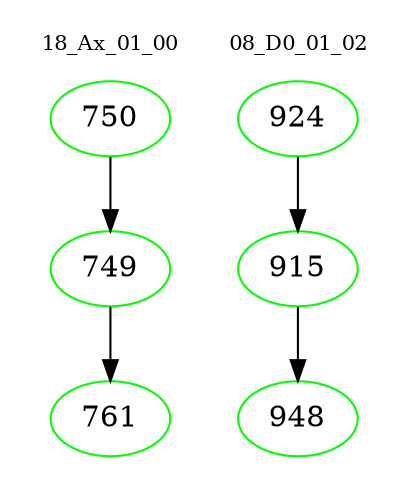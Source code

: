 digraph{
subgraph cluster_0 {
color = white
label = "18_Ax_01_00";
fontsize=10;
T0_750 [label="750", color="green"]
T0_750 -> T0_749 [color="black"]
T0_749 [label="749", color="green"]
T0_749 -> T0_761 [color="black"]
T0_761 [label="761", color="green"]
}
subgraph cluster_1 {
color = white
label = "08_D0_01_02";
fontsize=10;
T1_924 [label="924", color="green"]
T1_924 -> T1_915 [color="black"]
T1_915 [label="915", color="green"]
T1_915 -> T1_948 [color="black"]
T1_948 [label="948", color="green"]
}
}
